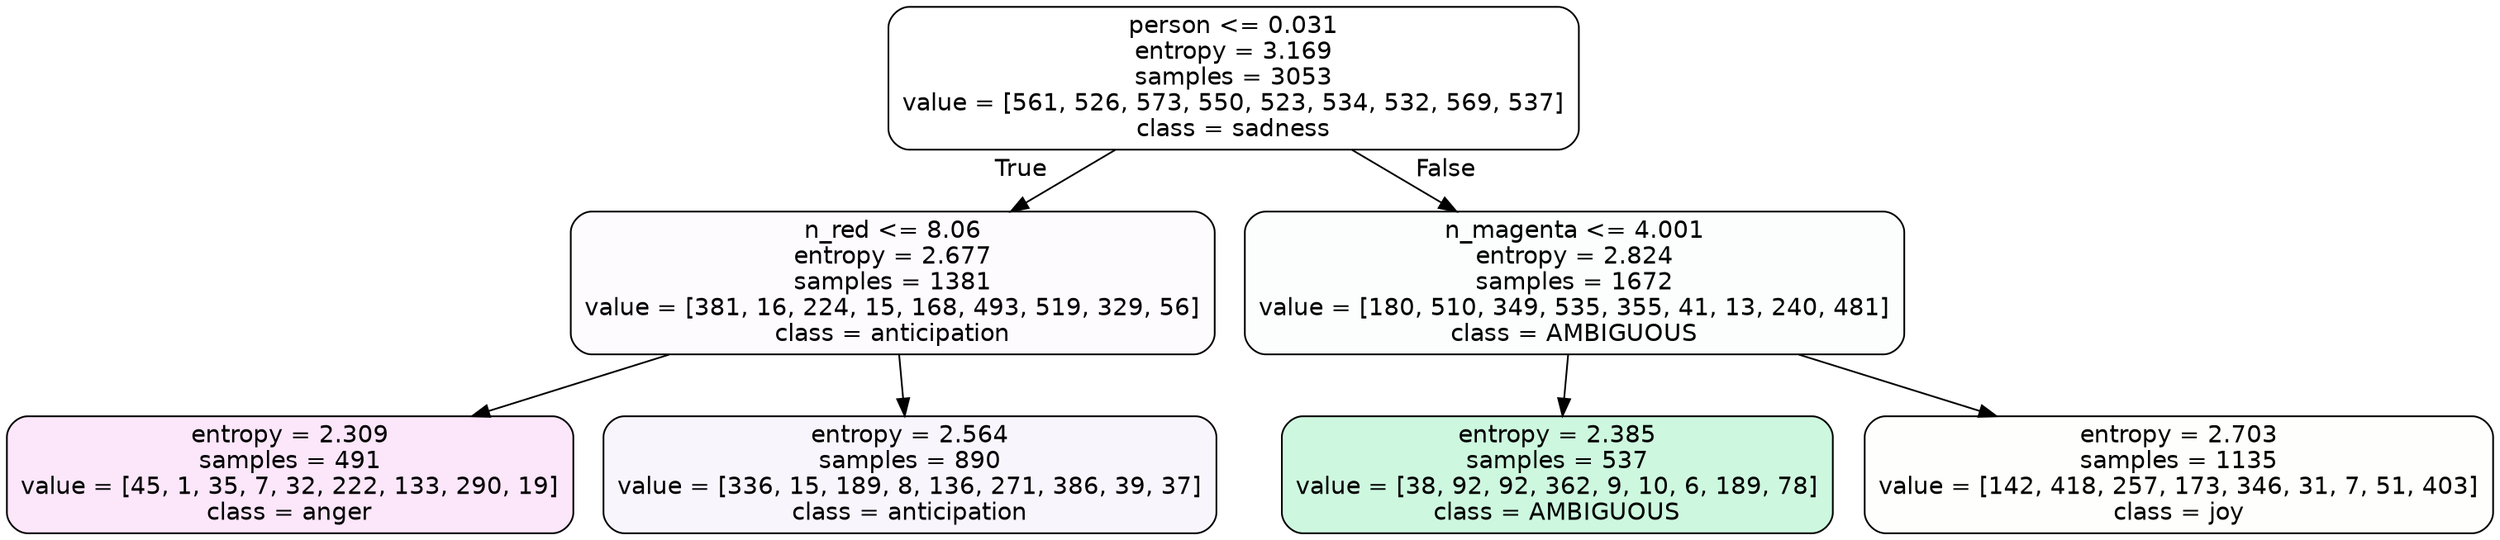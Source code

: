 digraph Tree {
node [shape=box, style="filled, rounded", color="black", fontname=helvetica] ;
edge [fontname=helvetica] ;
0 [label="person <= 0.031\nentropy = 3.169\nsamples = 3053\nvalue = [561, 526, 573, 550, 523, 534, 532, 569, 537]\nclass = sadness", fillcolor="#64e53900"] ;
1 [label="n_red <= 8.06\nentropy = 2.677\nsamples = 1381\nvalue = [381, 16, 224, 15, 168, 493, 519, 329, 56]\nclass = anticipation", fillcolor="#8139e504"] ;
0 -> 1 [labeldistance=2.5, labelangle=45, headlabel="True"] ;
2 [label="entropy = 2.309\nsamples = 491\nvalue = [45, 1, 35, 7, 32, 222, 133, 290, 19]\nclass = anger", fillcolor="#e539d71f"] ;
1 -> 2 ;
3 [label="entropy = 2.564\nsamples = 890\nvalue = [336, 15, 189, 8, 136, 271, 386, 39, 37]\nclass = anticipation", fillcolor="#8139e50c"] ;
1 -> 3 ;
4 [label="n_magenta <= 4.001\nentropy = 2.824\nsamples = 1672\nvalue = [180, 510, 349, 535, 355, 41, 13, 240, 481]\nclass = AMBIGUOUS", fillcolor="#39e58103"] ;
0 -> 4 [labeldistance=2.5, labelangle=-45, headlabel="False"] ;
5 [label="entropy = 2.385\nsamples = 537\nvalue = [38, 92, 92, 362, 9, 10, 6, 189, 78]\nclass = AMBIGUOUS", fillcolor="#39e58140"] ;
4 -> 5 ;
6 [label="entropy = 2.703\nsamples = 1135\nvalue = [142, 418, 257, 173, 346, 31, 7, 51, 403]\nclass = joy", fillcolor="#d7e53903"] ;
4 -> 6 ;
}